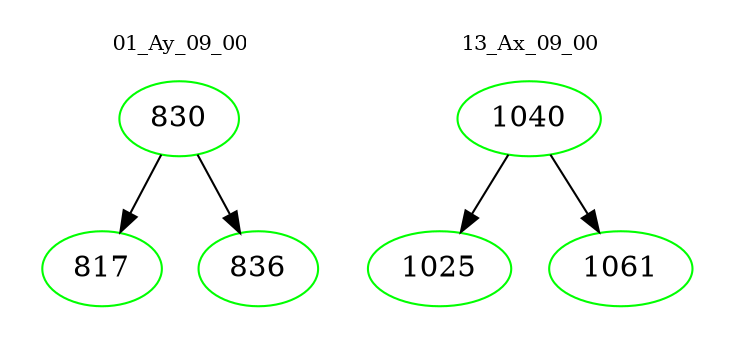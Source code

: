 digraph{
subgraph cluster_0 {
color = white
label = "01_Ay_09_00";
fontsize=10;
T0_830 [label="830", color="green"]
T0_830 -> T0_817 [color="black"]
T0_817 [label="817", color="green"]
T0_830 -> T0_836 [color="black"]
T0_836 [label="836", color="green"]
}
subgraph cluster_1 {
color = white
label = "13_Ax_09_00";
fontsize=10;
T1_1040 [label="1040", color="green"]
T1_1040 -> T1_1025 [color="black"]
T1_1025 [label="1025", color="green"]
T1_1040 -> T1_1061 [color="black"]
T1_1061 [label="1061", color="green"]
}
}
